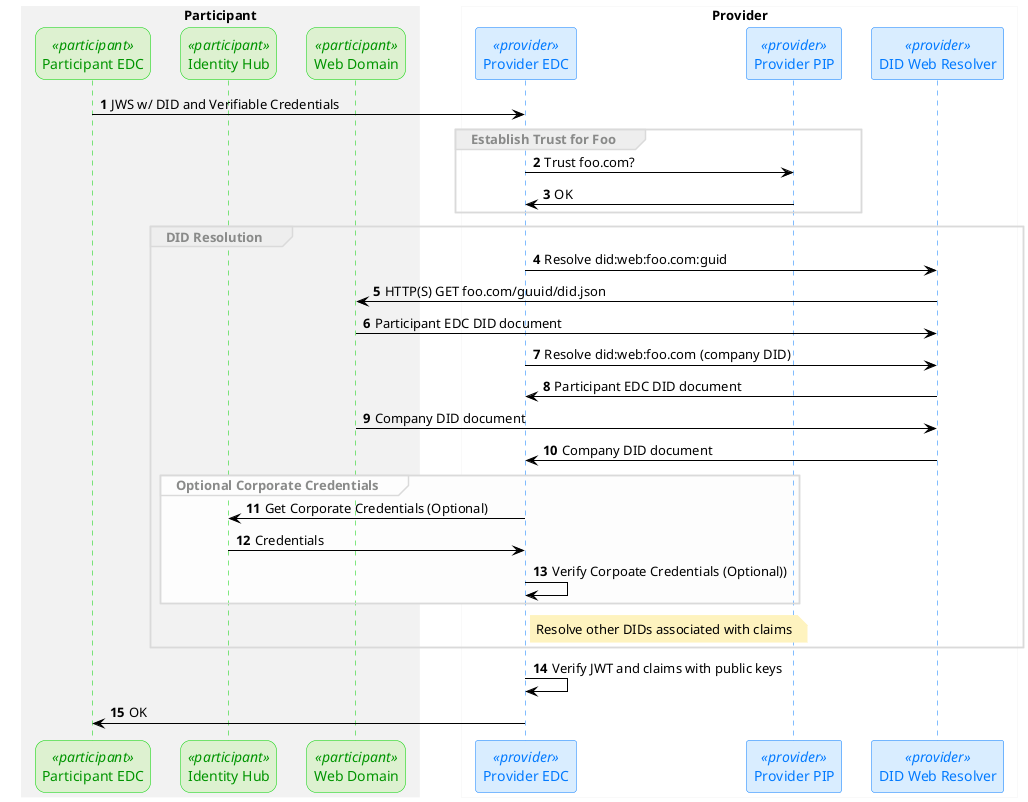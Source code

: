 @startuml

'skinparam NoteBackgroundColor WhiteSmoke
'skinparam NoteFontColor Black
'skinparam ParticipantBackgroundColor WhiteSmoke
'skinparam ParticipantBorderColor DeepSkyBlue
<style>
    sequenceDiagram {
     .participant {
      FontColor 009400
      roundcorner 20
'      LineColor #52A0DC
      BackgroundColor #DDF1D0
      LineColor #00D200
     }
     .provider {
      FontColor #027AFF
      BackgroundColor #d9edff
      LineColor #027AFF
     }
     .gaiax {
      FontColor #000000
      BackgroundColor #F2F2F2
      LineColor #000000
     }
     .note {
      FontColor #000000
      BackgroundColor #FFF3B8
      LineColor #FFF347
     }


    }
}
</style>

skinparam sequence {
ArrowColor Black
LifeLineBorderColor 000000
LifeLineBackgroundColor #A9DCDF

skinparam AgentBackgroundColor White
skinparam AgentBorderColor SkyBlue
}

skinparam SequenceGroupBorderColor #DADADA
skinparam SequenceGroupHeaderFontColor #898A89
skinparam BoxPadding 20
skinparam ParticipantPadding 10

skinparam AgentBackgroundColor White
skinparam AgentBorderColor SkyBlue
skinparam noteBorderColor FEF3BF
skinparam SequenceBoxBorderColor F2F2F2
skinparam shadowing false

autonumber

box "Participant" #F2F2F2
participant ParticipantEDC as "Participant EDC" <<participant>>
participant ParticipantHub as "Identity Hub" <<participant>>
participant ParticipantDomain as "Web Domain" <<participant>>
end box

box "Provider" #FFFFFF
participant ProviderEDC as "Provider EDC" <<provider>>
participant ProviderPIP as "Provider PIP" <<provider>>
participant DIDResolver as "DID Web Resolver" <<provider>>
end box


'box "GAIA-X" #FDFDFD
'participant GaiaXRegistry as "GAIA-X Registry" <<gaiax>>
'end box

ParticipantEDC -> ProviderEDC : JWS w/ DID and Verifiable Credentials

group Establish Trust for Foo
ProviderEDC -> ProviderPIP: Trust foo.com?
ProviderPIP -> ProviderEDC: OK
end

group DID Resolution
ProviderEDC -> DIDResolver: Resolve did:web:foo.com:guid
DIDResolver ->  ParticipantDomain: HTTP(S) GET foo.com/guuid/did.json
ParticipantDomain -> DIDResolver: Participant EDC DID document
ProviderEDC -> DIDResolver: Resolve did:web:foo.com (company DID)
DIDResolver -> ProviderEDC: Participant EDC DID document
ParticipantDomain -> DIDResolver: Company DID document
DIDResolver -> ProviderEDC: Company DID document

group#FDFDFD #FDFDFD Optional Corporate Credentials
ProviderEDC ->  ParticipantHub: Get Corporate Credentials (Optional)
ParticipantHub ->  ProviderEDC: Credentials
ProviderEDC->ProviderEDC: Verify Corpoate Credentials (Optional))
end

note right of ProviderEDC #FEF3BF
 Resolve other DIDs associated with claims
end note
end

ProviderEDC -> ProviderEDC: Verify JWT and claims with public keys

ProviderEDC->  ParticipantEDC: OK
@enduml
